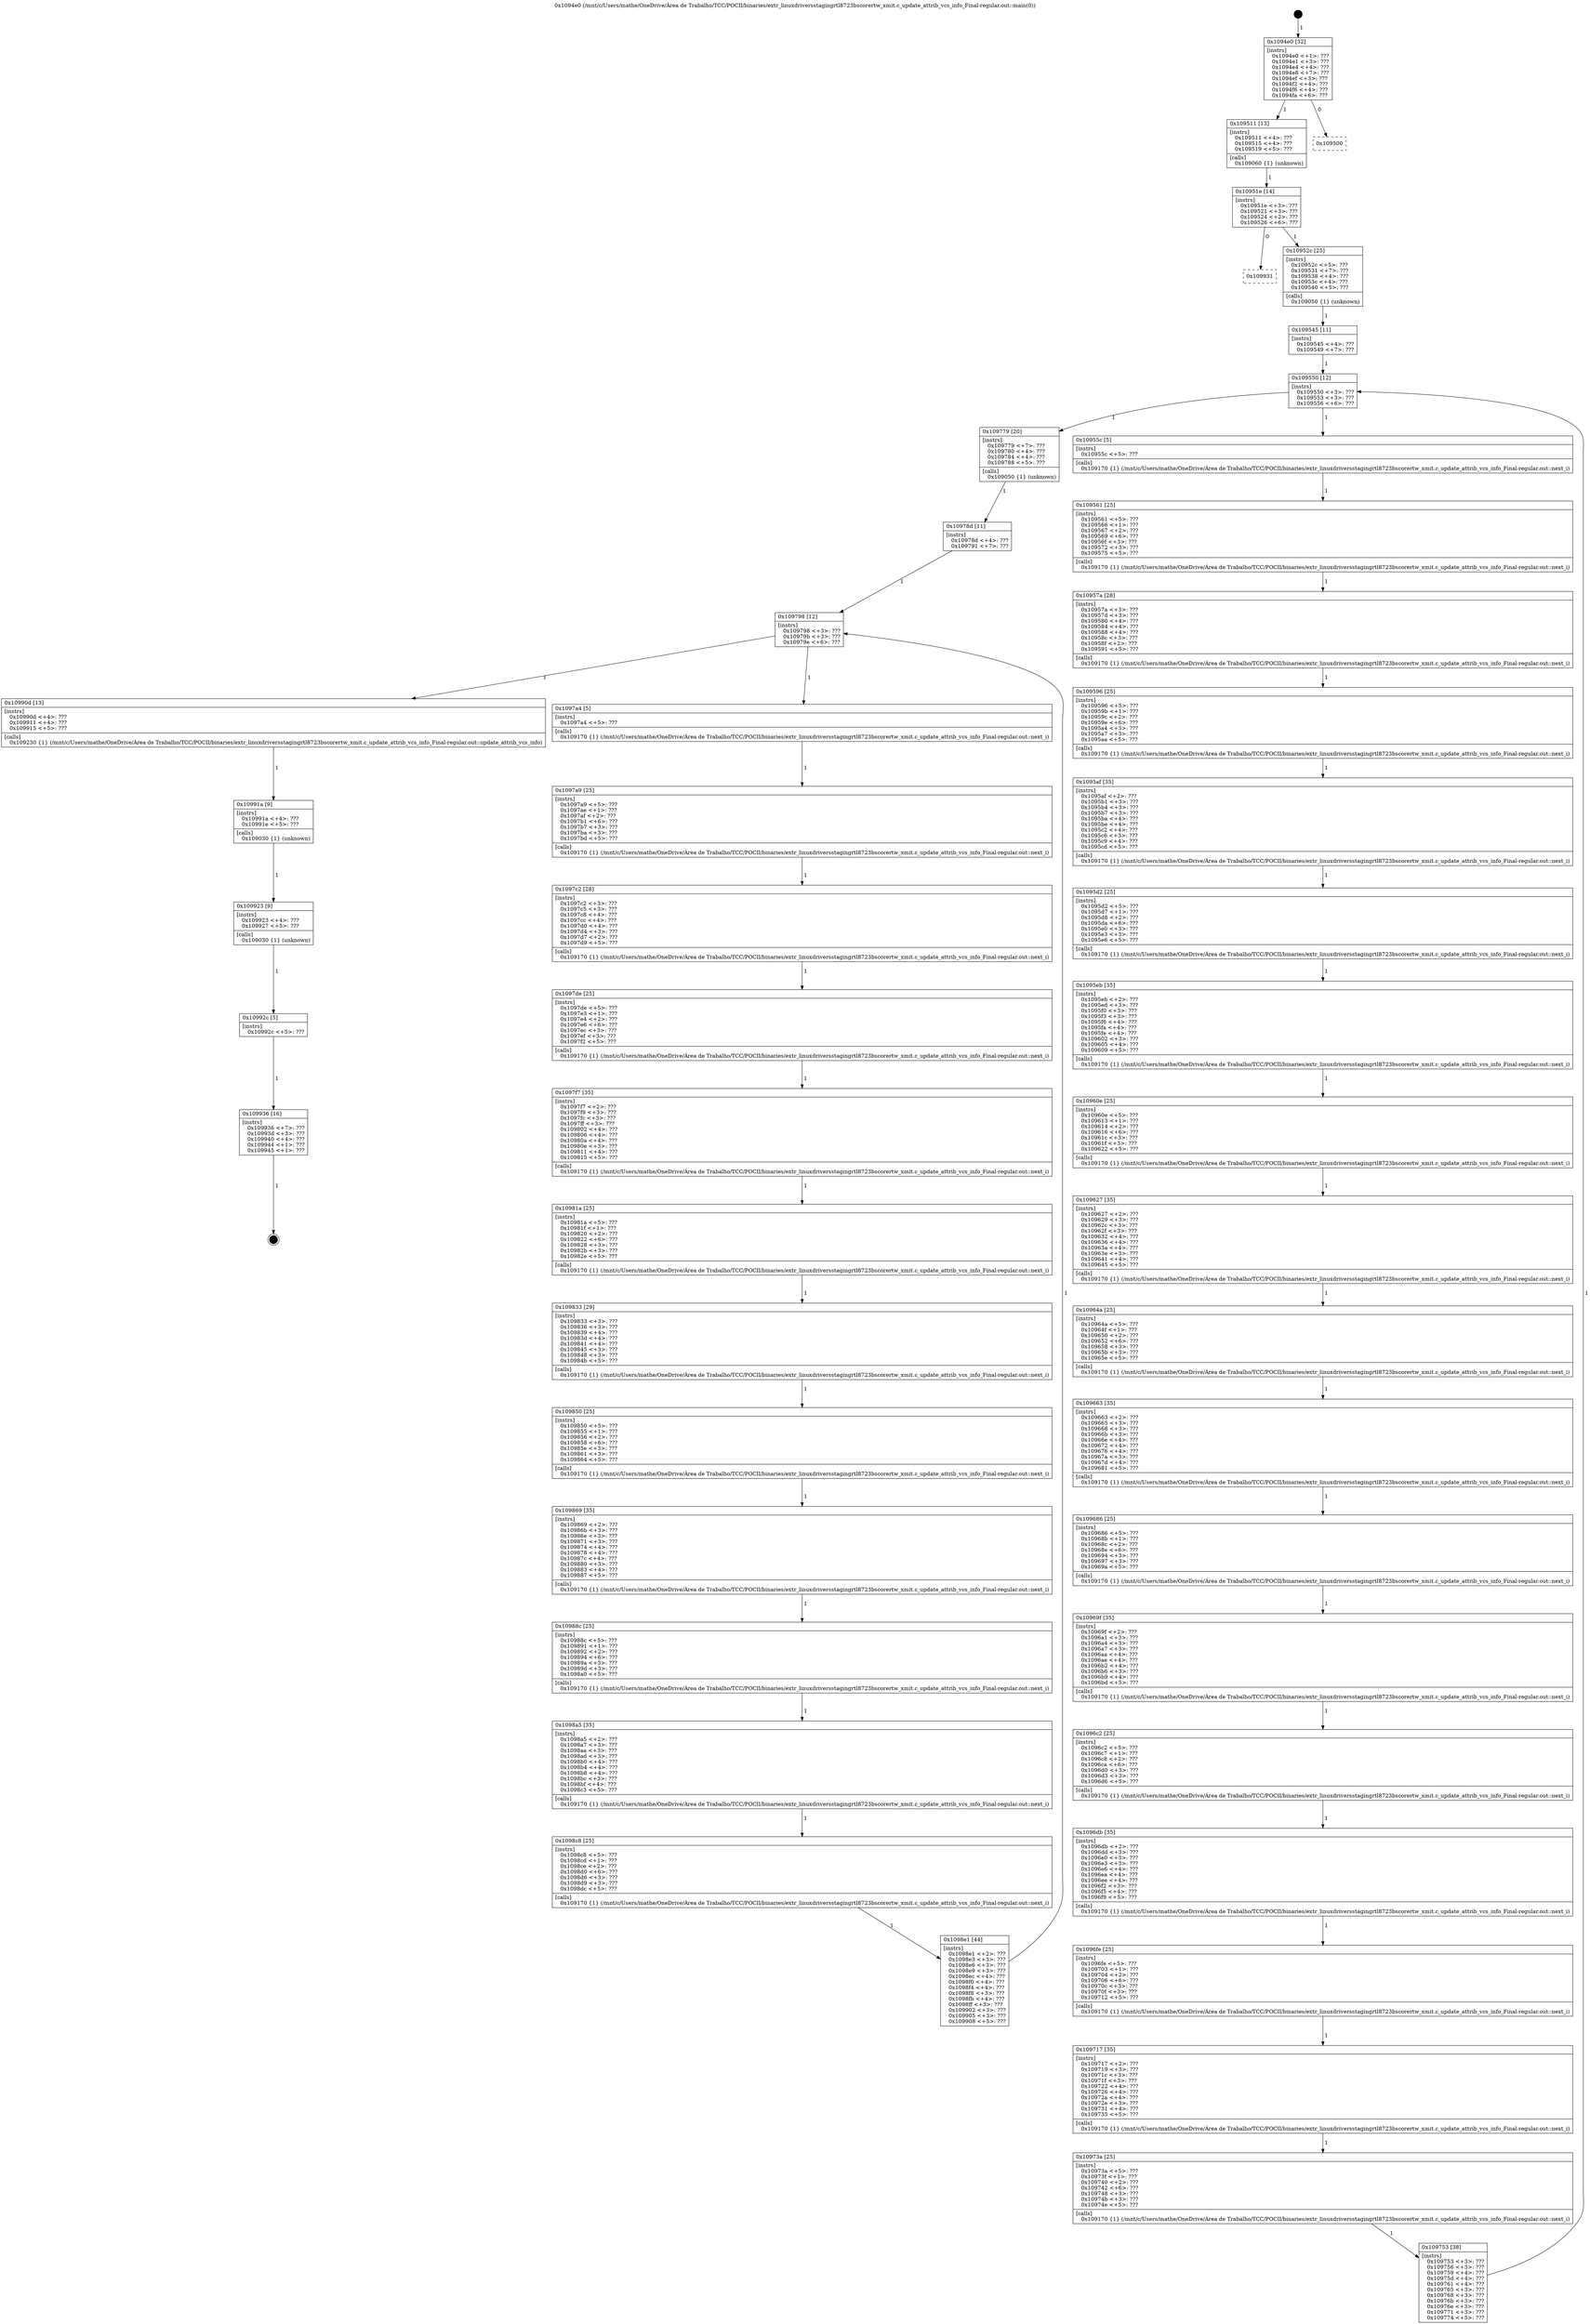 digraph "0x1094e0" {
  label = "0x1094e0 (/mnt/c/Users/mathe/OneDrive/Área de Trabalho/TCC/POCII/binaries/extr_linuxdriversstagingrtl8723bscorertw_xmit.c_update_attrib_vcs_info_Final-regular.out::main(0))"
  labelloc = "t"
  node[shape=record]

  Entry [label="",width=0.3,height=0.3,shape=circle,fillcolor=black,style=filled]
  "0x1094e0" [label="{
     0x1094e0 [32]\l
     | [instrs]\l
     &nbsp;&nbsp;0x1094e0 \<+1\>: ???\l
     &nbsp;&nbsp;0x1094e1 \<+3\>: ???\l
     &nbsp;&nbsp;0x1094e4 \<+4\>: ???\l
     &nbsp;&nbsp;0x1094e8 \<+7\>: ???\l
     &nbsp;&nbsp;0x1094ef \<+3\>: ???\l
     &nbsp;&nbsp;0x1094f2 \<+4\>: ???\l
     &nbsp;&nbsp;0x1094f6 \<+4\>: ???\l
     &nbsp;&nbsp;0x1094fa \<+6\>: ???\l
  }"]
  "0x109511" [label="{
     0x109511 [13]\l
     | [instrs]\l
     &nbsp;&nbsp;0x109511 \<+4\>: ???\l
     &nbsp;&nbsp;0x109515 \<+4\>: ???\l
     &nbsp;&nbsp;0x109519 \<+5\>: ???\l
     | [calls]\l
     &nbsp;&nbsp;0x109060 \{1\} (unknown)\l
  }"]
  "0x109500" [label="{
     0x109500\l
  }", style=dashed]
  "0x10951e" [label="{
     0x10951e [14]\l
     | [instrs]\l
     &nbsp;&nbsp;0x10951e \<+3\>: ???\l
     &nbsp;&nbsp;0x109521 \<+3\>: ???\l
     &nbsp;&nbsp;0x109524 \<+2\>: ???\l
     &nbsp;&nbsp;0x109526 \<+6\>: ???\l
  }"]
  "0x109931" [label="{
     0x109931\l
  }", style=dashed]
  "0x10952c" [label="{
     0x10952c [25]\l
     | [instrs]\l
     &nbsp;&nbsp;0x10952c \<+5\>: ???\l
     &nbsp;&nbsp;0x109531 \<+7\>: ???\l
     &nbsp;&nbsp;0x109538 \<+4\>: ???\l
     &nbsp;&nbsp;0x10953c \<+4\>: ???\l
     &nbsp;&nbsp;0x109540 \<+5\>: ???\l
     | [calls]\l
     &nbsp;&nbsp;0x109050 \{1\} (unknown)\l
  }"]
  Exit [label="",width=0.3,height=0.3,shape=circle,fillcolor=black,style=filled,peripheries=2]
  "0x109550" [label="{
     0x109550 [12]\l
     | [instrs]\l
     &nbsp;&nbsp;0x109550 \<+3\>: ???\l
     &nbsp;&nbsp;0x109553 \<+3\>: ???\l
     &nbsp;&nbsp;0x109556 \<+6\>: ???\l
  }"]
  "0x109779" [label="{
     0x109779 [20]\l
     | [instrs]\l
     &nbsp;&nbsp;0x109779 \<+7\>: ???\l
     &nbsp;&nbsp;0x109780 \<+4\>: ???\l
     &nbsp;&nbsp;0x109784 \<+4\>: ???\l
     &nbsp;&nbsp;0x109788 \<+5\>: ???\l
     | [calls]\l
     &nbsp;&nbsp;0x109050 \{1\} (unknown)\l
  }"]
  "0x10955c" [label="{
     0x10955c [5]\l
     | [instrs]\l
     &nbsp;&nbsp;0x10955c \<+5\>: ???\l
     | [calls]\l
     &nbsp;&nbsp;0x109170 \{1\} (/mnt/c/Users/mathe/OneDrive/Área de Trabalho/TCC/POCII/binaries/extr_linuxdriversstagingrtl8723bscorertw_xmit.c_update_attrib_vcs_info_Final-regular.out::next_i)\l
  }"]
  "0x109561" [label="{
     0x109561 [25]\l
     | [instrs]\l
     &nbsp;&nbsp;0x109561 \<+5\>: ???\l
     &nbsp;&nbsp;0x109566 \<+1\>: ???\l
     &nbsp;&nbsp;0x109567 \<+2\>: ???\l
     &nbsp;&nbsp;0x109569 \<+6\>: ???\l
     &nbsp;&nbsp;0x10956f \<+3\>: ???\l
     &nbsp;&nbsp;0x109572 \<+3\>: ???\l
     &nbsp;&nbsp;0x109575 \<+5\>: ???\l
     | [calls]\l
     &nbsp;&nbsp;0x109170 \{1\} (/mnt/c/Users/mathe/OneDrive/Área de Trabalho/TCC/POCII/binaries/extr_linuxdriversstagingrtl8723bscorertw_xmit.c_update_attrib_vcs_info_Final-regular.out::next_i)\l
  }"]
  "0x10957a" [label="{
     0x10957a [28]\l
     | [instrs]\l
     &nbsp;&nbsp;0x10957a \<+3\>: ???\l
     &nbsp;&nbsp;0x10957d \<+3\>: ???\l
     &nbsp;&nbsp;0x109580 \<+4\>: ???\l
     &nbsp;&nbsp;0x109584 \<+4\>: ???\l
     &nbsp;&nbsp;0x109588 \<+4\>: ???\l
     &nbsp;&nbsp;0x10958c \<+3\>: ???\l
     &nbsp;&nbsp;0x10958f \<+2\>: ???\l
     &nbsp;&nbsp;0x109591 \<+5\>: ???\l
     | [calls]\l
     &nbsp;&nbsp;0x109170 \{1\} (/mnt/c/Users/mathe/OneDrive/Área de Trabalho/TCC/POCII/binaries/extr_linuxdriversstagingrtl8723bscorertw_xmit.c_update_attrib_vcs_info_Final-regular.out::next_i)\l
  }"]
  "0x109596" [label="{
     0x109596 [25]\l
     | [instrs]\l
     &nbsp;&nbsp;0x109596 \<+5\>: ???\l
     &nbsp;&nbsp;0x10959b \<+1\>: ???\l
     &nbsp;&nbsp;0x10959c \<+2\>: ???\l
     &nbsp;&nbsp;0x10959e \<+6\>: ???\l
     &nbsp;&nbsp;0x1095a4 \<+3\>: ???\l
     &nbsp;&nbsp;0x1095a7 \<+3\>: ???\l
     &nbsp;&nbsp;0x1095aa \<+5\>: ???\l
     | [calls]\l
     &nbsp;&nbsp;0x109170 \{1\} (/mnt/c/Users/mathe/OneDrive/Área de Trabalho/TCC/POCII/binaries/extr_linuxdriversstagingrtl8723bscorertw_xmit.c_update_attrib_vcs_info_Final-regular.out::next_i)\l
  }"]
  "0x1095af" [label="{
     0x1095af [35]\l
     | [instrs]\l
     &nbsp;&nbsp;0x1095af \<+2\>: ???\l
     &nbsp;&nbsp;0x1095b1 \<+3\>: ???\l
     &nbsp;&nbsp;0x1095b4 \<+3\>: ???\l
     &nbsp;&nbsp;0x1095b7 \<+3\>: ???\l
     &nbsp;&nbsp;0x1095ba \<+4\>: ???\l
     &nbsp;&nbsp;0x1095be \<+4\>: ???\l
     &nbsp;&nbsp;0x1095c2 \<+4\>: ???\l
     &nbsp;&nbsp;0x1095c6 \<+3\>: ???\l
     &nbsp;&nbsp;0x1095c9 \<+4\>: ???\l
     &nbsp;&nbsp;0x1095cd \<+5\>: ???\l
     | [calls]\l
     &nbsp;&nbsp;0x109170 \{1\} (/mnt/c/Users/mathe/OneDrive/Área de Trabalho/TCC/POCII/binaries/extr_linuxdriversstagingrtl8723bscorertw_xmit.c_update_attrib_vcs_info_Final-regular.out::next_i)\l
  }"]
  "0x1095d2" [label="{
     0x1095d2 [25]\l
     | [instrs]\l
     &nbsp;&nbsp;0x1095d2 \<+5\>: ???\l
     &nbsp;&nbsp;0x1095d7 \<+1\>: ???\l
     &nbsp;&nbsp;0x1095d8 \<+2\>: ???\l
     &nbsp;&nbsp;0x1095da \<+6\>: ???\l
     &nbsp;&nbsp;0x1095e0 \<+3\>: ???\l
     &nbsp;&nbsp;0x1095e3 \<+3\>: ???\l
     &nbsp;&nbsp;0x1095e6 \<+5\>: ???\l
     | [calls]\l
     &nbsp;&nbsp;0x109170 \{1\} (/mnt/c/Users/mathe/OneDrive/Área de Trabalho/TCC/POCII/binaries/extr_linuxdriversstagingrtl8723bscorertw_xmit.c_update_attrib_vcs_info_Final-regular.out::next_i)\l
  }"]
  "0x1095eb" [label="{
     0x1095eb [35]\l
     | [instrs]\l
     &nbsp;&nbsp;0x1095eb \<+2\>: ???\l
     &nbsp;&nbsp;0x1095ed \<+3\>: ???\l
     &nbsp;&nbsp;0x1095f0 \<+3\>: ???\l
     &nbsp;&nbsp;0x1095f3 \<+3\>: ???\l
     &nbsp;&nbsp;0x1095f6 \<+4\>: ???\l
     &nbsp;&nbsp;0x1095fa \<+4\>: ???\l
     &nbsp;&nbsp;0x1095fe \<+4\>: ???\l
     &nbsp;&nbsp;0x109602 \<+3\>: ???\l
     &nbsp;&nbsp;0x109605 \<+4\>: ???\l
     &nbsp;&nbsp;0x109609 \<+5\>: ???\l
     | [calls]\l
     &nbsp;&nbsp;0x109170 \{1\} (/mnt/c/Users/mathe/OneDrive/Área de Trabalho/TCC/POCII/binaries/extr_linuxdriversstagingrtl8723bscorertw_xmit.c_update_attrib_vcs_info_Final-regular.out::next_i)\l
  }"]
  "0x10960e" [label="{
     0x10960e [25]\l
     | [instrs]\l
     &nbsp;&nbsp;0x10960e \<+5\>: ???\l
     &nbsp;&nbsp;0x109613 \<+1\>: ???\l
     &nbsp;&nbsp;0x109614 \<+2\>: ???\l
     &nbsp;&nbsp;0x109616 \<+6\>: ???\l
     &nbsp;&nbsp;0x10961c \<+3\>: ???\l
     &nbsp;&nbsp;0x10961f \<+3\>: ???\l
     &nbsp;&nbsp;0x109622 \<+5\>: ???\l
     | [calls]\l
     &nbsp;&nbsp;0x109170 \{1\} (/mnt/c/Users/mathe/OneDrive/Área de Trabalho/TCC/POCII/binaries/extr_linuxdriversstagingrtl8723bscorertw_xmit.c_update_attrib_vcs_info_Final-regular.out::next_i)\l
  }"]
  "0x109627" [label="{
     0x109627 [35]\l
     | [instrs]\l
     &nbsp;&nbsp;0x109627 \<+2\>: ???\l
     &nbsp;&nbsp;0x109629 \<+3\>: ???\l
     &nbsp;&nbsp;0x10962c \<+3\>: ???\l
     &nbsp;&nbsp;0x10962f \<+3\>: ???\l
     &nbsp;&nbsp;0x109632 \<+4\>: ???\l
     &nbsp;&nbsp;0x109636 \<+4\>: ???\l
     &nbsp;&nbsp;0x10963a \<+4\>: ???\l
     &nbsp;&nbsp;0x10963e \<+3\>: ???\l
     &nbsp;&nbsp;0x109641 \<+4\>: ???\l
     &nbsp;&nbsp;0x109645 \<+5\>: ???\l
     | [calls]\l
     &nbsp;&nbsp;0x109170 \{1\} (/mnt/c/Users/mathe/OneDrive/Área de Trabalho/TCC/POCII/binaries/extr_linuxdriversstagingrtl8723bscorertw_xmit.c_update_attrib_vcs_info_Final-regular.out::next_i)\l
  }"]
  "0x10964a" [label="{
     0x10964a [25]\l
     | [instrs]\l
     &nbsp;&nbsp;0x10964a \<+5\>: ???\l
     &nbsp;&nbsp;0x10964f \<+1\>: ???\l
     &nbsp;&nbsp;0x109650 \<+2\>: ???\l
     &nbsp;&nbsp;0x109652 \<+6\>: ???\l
     &nbsp;&nbsp;0x109658 \<+3\>: ???\l
     &nbsp;&nbsp;0x10965b \<+3\>: ???\l
     &nbsp;&nbsp;0x10965e \<+5\>: ???\l
     | [calls]\l
     &nbsp;&nbsp;0x109170 \{1\} (/mnt/c/Users/mathe/OneDrive/Área de Trabalho/TCC/POCII/binaries/extr_linuxdriversstagingrtl8723bscorertw_xmit.c_update_attrib_vcs_info_Final-regular.out::next_i)\l
  }"]
  "0x109663" [label="{
     0x109663 [35]\l
     | [instrs]\l
     &nbsp;&nbsp;0x109663 \<+2\>: ???\l
     &nbsp;&nbsp;0x109665 \<+3\>: ???\l
     &nbsp;&nbsp;0x109668 \<+3\>: ???\l
     &nbsp;&nbsp;0x10966b \<+3\>: ???\l
     &nbsp;&nbsp;0x10966e \<+4\>: ???\l
     &nbsp;&nbsp;0x109672 \<+4\>: ???\l
     &nbsp;&nbsp;0x109676 \<+4\>: ???\l
     &nbsp;&nbsp;0x10967a \<+3\>: ???\l
     &nbsp;&nbsp;0x10967d \<+4\>: ???\l
     &nbsp;&nbsp;0x109681 \<+5\>: ???\l
     | [calls]\l
     &nbsp;&nbsp;0x109170 \{1\} (/mnt/c/Users/mathe/OneDrive/Área de Trabalho/TCC/POCII/binaries/extr_linuxdriversstagingrtl8723bscorertw_xmit.c_update_attrib_vcs_info_Final-regular.out::next_i)\l
  }"]
  "0x109686" [label="{
     0x109686 [25]\l
     | [instrs]\l
     &nbsp;&nbsp;0x109686 \<+5\>: ???\l
     &nbsp;&nbsp;0x10968b \<+1\>: ???\l
     &nbsp;&nbsp;0x10968c \<+2\>: ???\l
     &nbsp;&nbsp;0x10968e \<+6\>: ???\l
     &nbsp;&nbsp;0x109694 \<+3\>: ???\l
     &nbsp;&nbsp;0x109697 \<+3\>: ???\l
     &nbsp;&nbsp;0x10969a \<+5\>: ???\l
     | [calls]\l
     &nbsp;&nbsp;0x109170 \{1\} (/mnt/c/Users/mathe/OneDrive/Área de Trabalho/TCC/POCII/binaries/extr_linuxdriversstagingrtl8723bscorertw_xmit.c_update_attrib_vcs_info_Final-regular.out::next_i)\l
  }"]
  "0x10969f" [label="{
     0x10969f [35]\l
     | [instrs]\l
     &nbsp;&nbsp;0x10969f \<+2\>: ???\l
     &nbsp;&nbsp;0x1096a1 \<+3\>: ???\l
     &nbsp;&nbsp;0x1096a4 \<+3\>: ???\l
     &nbsp;&nbsp;0x1096a7 \<+3\>: ???\l
     &nbsp;&nbsp;0x1096aa \<+4\>: ???\l
     &nbsp;&nbsp;0x1096ae \<+4\>: ???\l
     &nbsp;&nbsp;0x1096b2 \<+4\>: ???\l
     &nbsp;&nbsp;0x1096b6 \<+3\>: ???\l
     &nbsp;&nbsp;0x1096b9 \<+4\>: ???\l
     &nbsp;&nbsp;0x1096bd \<+5\>: ???\l
     | [calls]\l
     &nbsp;&nbsp;0x109170 \{1\} (/mnt/c/Users/mathe/OneDrive/Área de Trabalho/TCC/POCII/binaries/extr_linuxdriversstagingrtl8723bscorertw_xmit.c_update_attrib_vcs_info_Final-regular.out::next_i)\l
  }"]
  "0x1096c2" [label="{
     0x1096c2 [25]\l
     | [instrs]\l
     &nbsp;&nbsp;0x1096c2 \<+5\>: ???\l
     &nbsp;&nbsp;0x1096c7 \<+1\>: ???\l
     &nbsp;&nbsp;0x1096c8 \<+2\>: ???\l
     &nbsp;&nbsp;0x1096ca \<+6\>: ???\l
     &nbsp;&nbsp;0x1096d0 \<+3\>: ???\l
     &nbsp;&nbsp;0x1096d3 \<+3\>: ???\l
     &nbsp;&nbsp;0x1096d6 \<+5\>: ???\l
     | [calls]\l
     &nbsp;&nbsp;0x109170 \{1\} (/mnt/c/Users/mathe/OneDrive/Área de Trabalho/TCC/POCII/binaries/extr_linuxdriversstagingrtl8723bscorertw_xmit.c_update_attrib_vcs_info_Final-regular.out::next_i)\l
  }"]
  "0x1096db" [label="{
     0x1096db [35]\l
     | [instrs]\l
     &nbsp;&nbsp;0x1096db \<+2\>: ???\l
     &nbsp;&nbsp;0x1096dd \<+3\>: ???\l
     &nbsp;&nbsp;0x1096e0 \<+3\>: ???\l
     &nbsp;&nbsp;0x1096e3 \<+3\>: ???\l
     &nbsp;&nbsp;0x1096e6 \<+4\>: ???\l
     &nbsp;&nbsp;0x1096ea \<+4\>: ???\l
     &nbsp;&nbsp;0x1096ee \<+4\>: ???\l
     &nbsp;&nbsp;0x1096f2 \<+3\>: ???\l
     &nbsp;&nbsp;0x1096f5 \<+4\>: ???\l
     &nbsp;&nbsp;0x1096f9 \<+5\>: ???\l
     | [calls]\l
     &nbsp;&nbsp;0x109170 \{1\} (/mnt/c/Users/mathe/OneDrive/Área de Trabalho/TCC/POCII/binaries/extr_linuxdriversstagingrtl8723bscorertw_xmit.c_update_attrib_vcs_info_Final-regular.out::next_i)\l
  }"]
  "0x1096fe" [label="{
     0x1096fe [25]\l
     | [instrs]\l
     &nbsp;&nbsp;0x1096fe \<+5\>: ???\l
     &nbsp;&nbsp;0x109703 \<+1\>: ???\l
     &nbsp;&nbsp;0x109704 \<+2\>: ???\l
     &nbsp;&nbsp;0x109706 \<+6\>: ???\l
     &nbsp;&nbsp;0x10970c \<+3\>: ???\l
     &nbsp;&nbsp;0x10970f \<+3\>: ???\l
     &nbsp;&nbsp;0x109712 \<+5\>: ???\l
     | [calls]\l
     &nbsp;&nbsp;0x109170 \{1\} (/mnt/c/Users/mathe/OneDrive/Área de Trabalho/TCC/POCII/binaries/extr_linuxdriversstagingrtl8723bscorertw_xmit.c_update_attrib_vcs_info_Final-regular.out::next_i)\l
  }"]
  "0x109717" [label="{
     0x109717 [35]\l
     | [instrs]\l
     &nbsp;&nbsp;0x109717 \<+2\>: ???\l
     &nbsp;&nbsp;0x109719 \<+3\>: ???\l
     &nbsp;&nbsp;0x10971c \<+3\>: ???\l
     &nbsp;&nbsp;0x10971f \<+3\>: ???\l
     &nbsp;&nbsp;0x109722 \<+4\>: ???\l
     &nbsp;&nbsp;0x109726 \<+4\>: ???\l
     &nbsp;&nbsp;0x10972a \<+4\>: ???\l
     &nbsp;&nbsp;0x10972e \<+3\>: ???\l
     &nbsp;&nbsp;0x109731 \<+4\>: ???\l
     &nbsp;&nbsp;0x109735 \<+5\>: ???\l
     | [calls]\l
     &nbsp;&nbsp;0x109170 \{1\} (/mnt/c/Users/mathe/OneDrive/Área de Trabalho/TCC/POCII/binaries/extr_linuxdriversstagingrtl8723bscorertw_xmit.c_update_attrib_vcs_info_Final-regular.out::next_i)\l
  }"]
  "0x10973a" [label="{
     0x10973a [25]\l
     | [instrs]\l
     &nbsp;&nbsp;0x10973a \<+5\>: ???\l
     &nbsp;&nbsp;0x10973f \<+1\>: ???\l
     &nbsp;&nbsp;0x109740 \<+2\>: ???\l
     &nbsp;&nbsp;0x109742 \<+6\>: ???\l
     &nbsp;&nbsp;0x109748 \<+3\>: ???\l
     &nbsp;&nbsp;0x10974b \<+3\>: ???\l
     &nbsp;&nbsp;0x10974e \<+5\>: ???\l
     | [calls]\l
     &nbsp;&nbsp;0x109170 \{1\} (/mnt/c/Users/mathe/OneDrive/Área de Trabalho/TCC/POCII/binaries/extr_linuxdriversstagingrtl8723bscorertw_xmit.c_update_attrib_vcs_info_Final-regular.out::next_i)\l
  }"]
  "0x109753" [label="{
     0x109753 [38]\l
     | [instrs]\l
     &nbsp;&nbsp;0x109753 \<+3\>: ???\l
     &nbsp;&nbsp;0x109756 \<+3\>: ???\l
     &nbsp;&nbsp;0x109759 \<+4\>: ???\l
     &nbsp;&nbsp;0x10975d \<+4\>: ???\l
     &nbsp;&nbsp;0x109761 \<+4\>: ???\l
     &nbsp;&nbsp;0x109765 \<+3\>: ???\l
     &nbsp;&nbsp;0x109768 \<+3\>: ???\l
     &nbsp;&nbsp;0x10976b \<+3\>: ???\l
     &nbsp;&nbsp;0x10976e \<+3\>: ???\l
     &nbsp;&nbsp;0x109771 \<+3\>: ???\l
     &nbsp;&nbsp;0x109774 \<+5\>: ???\l
  }"]
  "0x109545" [label="{
     0x109545 [11]\l
     | [instrs]\l
     &nbsp;&nbsp;0x109545 \<+4\>: ???\l
     &nbsp;&nbsp;0x109549 \<+7\>: ???\l
  }"]
  "0x109798" [label="{
     0x109798 [12]\l
     | [instrs]\l
     &nbsp;&nbsp;0x109798 \<+3\>: ???\l
     &nbsp;&nbsp;0x10979b \<+3\>: ???\l
     &nbsp;&nbsp;0x10979e \<+6\>: ???\l
  }"]
  "0x10990d" [label="{
     0x10990d [13]\l
     | [instrs]\l
     &nbsp;&nbsp;0x10990d \<+4\>: ???\l
     &nbsp;&nbsp;0x109911 \<+4\>: ???\l
     &nbsp;&nbsp;0x109915 \<+5\>: ???\l
     | [calls]\l
     &nbsp;&nbsp;0x109230 \{1\} (/mnt/c/Users/mathe/OneDrive/Área de Trabalho/TCC/POCII/binaries/extr_linuxdriversstagingrtl8723bscorertw_xmit.c_update_attrib_vcs_info_Final-regular.out::update_attrib_vcs_info)\l
  }"]
  "0x1097a4" [label="{
     0x1097a4 [5]\l
     | [instrs]\l
     &nbsp;&nbsp;0x1097a4 \<+5\>: ???\l
     | [calls]\l
     &nbsp;&nbsp;0x109170 \{1\} (/mnt/c/Users/mathe/OneDrive/Área de Trabalho/TCC/POCII/binaries/extr_linuxdriversstagingrtl8723bscorertw_xmit.c_update_attrib_vcs_info_Final-regular.out::next_i)\l
  }"]
  "0x1097a9" [label="{
     0x1097a9 [25]\l
     | [instrs]\l
     &nbsp;&nbsp;0x1097a9 \<+5\>: ???\l
     &nbsp;&nbsp;0x1097ae \<+1\>: ???\l
     &nbsp;&nbsp;0x1097af \<+2\>: ???\l
     &nbsp;&nbsp;0x1097b1 \<+6\>: ???\l
     &nbsp;&nbsp;0x1097b7 \<+3\>: ???\l
     &nbsp;&nbsp;0x1097ba \<+3\>: ???\l
     &nbsp;&nbsp;0x1097bd \<+5\>: ???\l
     | [calls]\l
     &nbsp;&nbsp;0x109170 \{1\} (/mnt/c/Users/mathe/OneDrive/Área de Trabalho/TCC/POCII/binaries/extr_linuxdriversstagingrtl8723bscorertw_xmit.c_update_attrib_vcs_info_Final-regular.out::next_i)\l
  }"]
  "0x1097c2" [label="{
     0x1097c2 [28]\l
     | [instrs]\l
     &nbsp;&nbsp;0x1097c2 \<+3\>: ???\l
     &nbsp;&nbsp;0x1097c5 \<+3\>: ???\l
     &nbsp;&nbsp;0x1097c8 \<+4\>: ???\l
     &nbsp;&nbsp;0x1097cc \<+4\>: ???\l
     &nbsp;&nbsp;0x1097d0 \<+4\>: ???\l
     &nbsp;&nbsp;0x1097d4 \<+3\>: ???\l
     &nbsp;&nbsp;0x1097d7 \<+2\>: ???\l
     &nbsp;&nbsp;0x1097d9 \<+5\>: ???\l
     | [calls]\l
     &nbsp;&nbsp;0x109170 \{1\} (/mnt/c/Users/mathe/OneDrive/Área de Trabalho/TCC/POCII/binaries/extr_linuxdriversstagingrtl8723bscorertw_xmit.c_update_attrib_vcs_info_Final-regular.out::next_i)\l
  }"]
  "0x1097de" [label="{
     0x1097de [25]\l
     | [instrs]\l
     &nbsp;&nbsp;0x1097de \<+5\>: ???\l
     &nbsp;&nbsp;0x1097e3 \<+1\>: ???\l
     &nbsp;&nbsp;0x1097e4 \<+2\>: ???\l
     &nbsp;&nbsp;0x1097e6 \<+6\>: ???\l
     &nbsp;&nbsp;0x1097ec \<+3\>: ???\l
     &nbsp;&nbsp;0x1097ef \<+3\>: ???\l
     &nbsp;&nbsp;0x1097f2 \<+5\>: ???\l
     | [calls]\l
     &nbsp;&nbsp;0x109170 \{1\} (/mnt/c/Users/mathe/OneDrive/Área de Trabalho/TCC/POCII/binaries/extr_linuxdriversstagingrtl8723bscorertw_xmit.c_update_attrib_vcs_info_Final-regular.out::next_i)\l
  }"]
  "0x1097f7" [label="{
     0x1097f7 [35]\l
     | [instrs]\l
     &nbsp;&nbsp;0x1097f7 \<+2\>: ???\l
     &nbsp;&nbsp;0x1097f9 \<+3\>: ???\l
     &nbsp;&nbsp;0x1097fc \<+3\>: ???\l
     &nbsp;&nbsp;0x1097ff \<+3\>: ???\l
     &nbsp;&nbsp;0x109802 \<+4\>: ???\l
     &nbsp;&nbsp;0x109806 \<+4\>: ???\l
     &nbsp;&nbsp;0x10980a \<+4\>: ???\l
     &nbsp;&nbsp;0x10980e \<+3\>: ???\l
     &nbsp;&nbsp;0x109811 \<+4\>: ???\l
     &nbsp;&nbsp;0x109815 \<+5\>: ???\l
     | [calls]\l
     &nbsp;&nbsp;0x109170 \{1\} (/mnt/c/Users/mathe/OneDrive/Área de Trabalho/TCC/POCII/binaries/extr_linuxdriversstagingrtl8723bscorertw_xmit.c_update_attrib_vcs_info_Final-regular.out::next_i)\l
  }"]
  "0x10981a" [label="{
     0x10981a [25]\l
     | [instrs]\l
     &nbsp;&nbsp;0x10981a \<+5\>: ???\l
     &nbsp;&nbsp;0x10981f \<+1\>: ???\l
     &nbsp;&nbsp;0x109820 \<+2\>: ???\l
     &nbsp;&nbsp;0x109822 \<+6\>: ???\l
     &nbsp;&nbsp;0x109828 \<+3\>: ???\l
     &nbsp;&nbsp;0x10982b \<+3\>: ???\l
     &nbsp;&nbsp;0x10982e \<+5\>: ???\l
     | [calls]\l
     &nbsp;&nbsp;0x109170 \{1\} (/mnt/c/Users/mathe/OneDrive/Área de Trabalho/TCC/POCII/binaries/extr_linuxdriversstagingrtl8723bscorertw_xmit.c_update_attrib_vcs_info_Final-regular.out::next_i)\l
  }"]
  "0x109833" [label="{
     0x109833 [29]\l
     | [instrs]\l
     &nbsp;&nbsp;0x109833 \<+3\>: ???\l
     &nbsp;&nbsp;0x109836 \<+3\>: ???\l
     &nbsp;&nbsp;0x109839 \<+4\>: ???\l
     &nbsp;&nbsp;0x10983d \<+4\>: ???\l
     &nbsp;&nbsp;0x109841 \<+4\>: ???\l
     &nbsp;&nbsp;0x109845 \<+3\>: ???\l
     &nbsp;&nbsp;0x109848 \<+3\>: ???\l
     &nbsp;&nbsp;0x10984b \<+5\>: ???\l
     | [calls]\l
     &nbsp;&nbsp;0x109170 \{1\} (/mnt/c/Users/mathe/OneDrive/Área de Trabalho/TCC/POCII/binaries/extr_linuxdriversstagingrtl8723bscorertw_xmit.c_update_attrib_vcs_info_Final-regular.out::next_i)\l
  }"]
  "0x109850" [label="{
     0x109850 [25]\l
     | [instrs]\l
     &nbsp;&nbsp;0x109850 \<+5\>: ???\l
     &nbsp;&nbsp;0x109855 \<+1\>: ???\l
     &nbsp;&nbsp;0x109856 \<+2\>: ???\l
     &nbsp;&nbsp;0x109858 \<+6\>: ???\l
     &nbsp;&nbsp;0x10985e \<+3\>: ???\l
     &nbsp;&nbsp;0x109861 \<+3\>: ???\l
     &nbsp;&nbsp;0x109864 \<+5\>: ???\l
     | [calls]\l
     &nbsp;&nbsp;0x109170 \{1\} (/mnt/c/Users/mathe/OneDrive/Área de Trabalho/TCC/POCII/binaries/extr_linuxdriversstagingrtl8723bscorertw_xmit.c_update_attrib_vcs_info_Final-regular.out::next_i)\l
  }"]
  "0x109869" [label="{
     0x109869 [35]\l
     | [instrs]\l
     &nbsp;&nbsp;0x109869 \<+2\>: ???\l
     &nbsp;&nbsp;0x10986b \<+3\>: ???\l
     &nbsp;&nbsp;0x10986e \<+3\>: ???\l
     &nbsp;&nbsp;0x109871 \<+3\>: ???\l
     &nbsp;&nbsp;0x109874 \<+4\>: ???\l
     &nbsp;&nbsp;0x109878 \<+4\>: ???\l
     &nbsp;&nbsp;0x10987c \<+4\>: ???\l
     &nbsp;&nbsp;0x109880 \<+3\>: ???\l
     &nbsp;&nbsp;0x109883 \<+4\>: ???\l
     &nbsp;&nbsp;0x109887 \<+5\>: ???\l
     | [calls]\l
     &nbsp;&nbsp;0x109170 \{1\} (/mnt/c/Users/mathe/OneDrive/Área de Trabalho/TCC/POCII/binaries/extr_linuxdriversstagingrtl8723bscorertw_xmit.c_update_attrib_vcs_info_Final-regular.out::next_i)\l
  }"]
  "0x10988c" [label="{
     0x10988c [25]\l
     | [instrs]\l
     &nbsp;&nbsp;0x10988c \<+5\>: ???\l
     &nbsp;&nbsp;0x109891 \<+1\>: ???\l
     &nbsp;&nbsp;0x109892 \<+2\>: ???\l
     &nbsp;&nbsp;0x109894 \<+6\>: ???\l
     &nbsp;&nbsp;0x10989a \<+3\>: ???\l
     &nbsp;&nbsp;0x10989d \<+3\>: ???\l
     &nbsp;&nbsp;0x1098a0 \<+5\>: ???\l
     | [calls]\l
     &nbsp;&nbsp;0x109170 \{1\} (/mnt/c/Users/mathe/OneDrive/Área de Trabalho/TCC/POCII/binaries/extr_linuxdriversstagingrtl8723bscorertw_xmit.c_update_attrib_vcs_info_Final-regular.out::next_i)\l
  }"]
  "0x1098a5" [label="{
     0x1098a5 [35]\l
     | [instrs]\l
     &nbsp;&nbsp;0x1098a5 \<+2\>: ???\l
     &nbsp;&nbsp;0x1098a7 \<+3\>: ???\l
     &nbsp;&nbsp;0x1098aa \<+3\>: ???\l
     &nbsp;&nbsp;0x1098ad \<+3\>: ???\l
     &nbsp;&nbsp;0x1098b0 \<+4\>: ???\l
     &nbsp;&nbsp;0x1098b4 \<+4\>: ???\l
     &nbsp;&nbsp;0x1098b8 \<+4\>: ???\l
     &nbsp;&nbsp;0x1098bc \<+3\>: ???\l
     &nbsp;&nbsp;0x1098bf \<+4\>: ???\l
     &nbsp;&nbsp;0x1098c3 \<+5\>: ???\l
     | [calls]\l
     &nbsp;&nbsp;0x109170 \{1\} (/mnt/c/Users/mathe/OneDrive/Área de Trabalho/TCC/POCII/binaries/extr_linuxdriversstagingrtl8723bscorertw_xmit.c_update_attrib_vcs_info_Final-regular.out::next_i)\l
  }"]
  "0x1098c8" [label="{
     0x1098c8 [25]\l
     | [instrs]\l
     &nbsp;&nbsp;0x1098c8 \<+5\>: ???\l
     &nbsp;&nbsp;0x1098cd \<+1\>: ???\l
     &nbsp;&nbsp;0x1098ce \<+2\>: ???\l
     &nbsp;&nbsp;0x1098d0 \<+6\>: ???\l
     &nbsp;&nbsp;0x1098d6 \<+3\>: ???\l
     &nbsp;&nbsp;0x1098d9 \<+3\>: ???\l
     &nbsp;&nbsp;0x1098dc \<+5\>: ???\l
     | [calls]\l
     &nbsp;&nbsp;0x109170 \{1\} (/mnt/c/Users/mathe/OneDrive/Área de Trabalho/TCC/POCII/binaries/extr_linuxdriversstagingrtl8723bscorertw_xmit.c_update_attrib_vcs_info_Final-regular.out::next_i)\l
  }"]
  "0x1098e1" [label="{
     0x1098e1 [44]\l
     | [instrs]\l
     &nbsp;&nbsp;0x1098e1 \<+2\>: ???\l
     &nbsp;&nbsp;0x1098e3 \<+3\>: ???\l
     &nbsp;&nbsp;0x1098e6 \<+3\>: ???\l
     &nbsp;&nbsp;0x1098e9 \<+3\>: ???\l
     &nbsp;&nbsp;0x1098ec \<+4\>: ???\l
     &nbsp;&nbsp;0x1098f0 \<+4\>: ???\l
     &nbsp;&nbsp;0x1098f4 \<+4\>: ???\l
     &nbsp;&nbsp;0x1098f8 \<+3\>: ???\l
     &nbsp;&nbsp;0x1098fb \<+4\>: ???\l
     &nbsp;&nbsp;0x1098ff \<+3\>: ???\l
     &nbsp;&nbsp;0x109902 \<+3\>: ???\l
     &nbsp;&nbsp;0x109905 \<+3\>: ???\l
     &nbsp;&nbsp;0x109908 \<+5\>: ???\l
  }"]
  "0x10978d" [label="{
     0x10978d [11]\l
     | [instrs]\l
     &nbsp;&nbsp;0x10978d \<+4\>: ???\l
     &nbsp;&nbsp;0x109791 \<+7\>: ???\l
  }"]
  "0x10991a" [label="{
     0x10991a [9]\l
     | [instrs]\l
     &nbsp;&nbsp;0x10991a \<+4\>: ???\l
     &nbsp;&nbsp;0x10991e \<+5\>: ???\l
     | [calls]\l
     &nbsp;&nbsp;0x109030 \{1\} (unknown)\l
  }"]
  "0x109923" [label="{
     0x109923 [9]\l
     | [instrs]\l
     &nbsp;&nbsp;0x109923 \<+4\>: ???\l
     &nbsp;&nbsp;0x109927 \<+5\>: ???\l
     | [calls]\l
     &nbsp;&nbsp;0x109030 \{1\} (unknown)\l
  }"]
  "0x10992c" [label="{
     0x10992c [5]\l
     | [instrs]\l
     &nbsp;&nbsp;0x10992c \<+5\>: ???\l
  }"]
  "0x109936" [label="{
     0x109936 [16]\l
     | [instrs]\l
     &nbsp;&nbsp;0x109936 \<+7\>: ???\l
     &nbsp;&nbsp;0x10993d \<+3\>: ???\l
     &nbsp;&nbsp;0x109940 \<+4\>: ???\l
     &nbsp;&nbsp;0x109944 \<+1\>: ???\l
     &nbsp;&nbsp;0x109945 \<+1\>: ???\l
  }"]
  Entry -> "0x1094e0" [label=" 1"]
  "0x1094e0" -> "0x109511" [label=" 1"]
  "0x1094e0" -> "0x109500" [label=" 0"]
  "0x109511" -> "0x10951e" [label=" 1"]
  "0x10951e" -> "0x109931" [label=" 0"]
  "0x10951e" -> "0x10952c" [label=" 1"]
  "0x109936" -> Exit [label=" 1"]
  "0x10952c" -> "0x109545" [label=" 1"]
  "0x109550" -> "0x109779" [label=" 1"]
  "0x109550" -> "0x10955c" [label=" 1"]
  "0x10955c" -> "0x109561" [label=" 1"]
  "0x109561" -> "0x10957a" [label=" 1"]
  "0x10957a" -> "0x109596" [label=" 1"]
  "0x109596" -> "0x1095af" [label=" 1"]
  "0x1095af" -> "0x1095d2" [label=" 1"]
  "0x1095d2" -> "0x1095eb" [label=" 1"]
  "0x1095eb" -> "0x10960e" [label=" 1"]
  "0x10960e" -> "0x109627" [label=" 1"]
  "0x109627" -> "0x10964a" [label=" 1"]
  "0x10964a" -> "0x109663" [label=" 1"]
  "0x109663" -> "0x109686" [label=" 1"]
  "0x109686" -> "0x10969f" [label=" 1"]
  "0x10969f" -> "0x1096c2" [label=" 1"]
  "0x1096c2" -> "0x1096db" [label=" 1"]
  "0x1096db" -> "0x1096fe" [label=" 1"]
  "0x1096fe" -> "0x109717" [label=" 1"]
  "0x109717" -> "0x10973a" [label=" 1"]
  "0x10973a" -> "0x109753" [label=" 1"]
  "0x109545" -> "0x109550" [label=" 1"]
  "0x109753" -> "0x109550" [label=" 1"]
  "0x109779" -> "0x10978d" [label=" 1"]
  "0x109798" -> "0x10990d" [label=" 1"]
  "0x109798" -> "0x1097a4" [label=" 1"]
  "0x1097a4" -> "0x1097a9" [label=" 1"]
  "0x1097a9" -> "0x1097c2" [label=" 1"]
  "0x1097c2" -> "0x1097de" [label=" 1"]
  "0x1097de" -> "0x1097f7" [label=" 1"]
  "0x1097f7" -> "0x10981a" [label=" 1"]
  "0x10981a" -> "0x109833" [label=" 1"]
  "0x109833" -> "0x109850" [label=" 1"]
  "0x109850" -> "0x109869" [label=" 1"]
  "0x109869" -> "0x10988c" [label=" 1"]
  "0x10988c" -> "0x1098a5" [label=" 1"]
  "0x1098a5" -> "0x1098c8" [label=" 1"]
  "0x1098c8" -> "0x1098e1" [label=" 1"]
  "0x10978d" -> "0x109798" [label=" 1"]
  "0x1098e1" -> "0x109798" [label=" 1"]
  "0x10990d" -> "0x10991a" [label=" 1"]
  "0x10991a" -> "0x109923" [label=" 1"]
  "0x109923" -> "0x10992c" [label=" 1"]
  "0x10992c" -> "0x109936" [label=" 1"]
}
